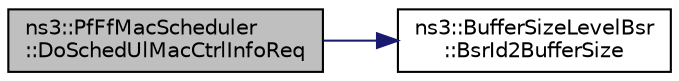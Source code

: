 digraph "ns3::PfFfMacScheduler::DoSchedUlMacCtrlInfoReq"
{
 // LATEX_PDF_SIZE
  edge [fontname="Helvetica",fontsize="10",labelfontname="Helvetica",labelfontsize="10"];
  node [fontname="Helvetica",fontsize="10",shape=record];
  rankdir="LR";
  Node1 [label="ns3::PfFfMacScheduler\l::DoSchedUlMacCtrlInfoReq",height=0.2,width=0.4,color="black", fillcolor="grey75", style="filled", fontcolor="black",tooltip="Sched UL MAC control info request."];
  Node1 -> Node2 [color="midnightblue",fontsize="10",style="solid",fontname="Helvetica"];
  Node2 [label="ns3::BufferSizeLevelBsr\l::BsrId2BufferSize",height=0.2,width=0.4,color="black", fillcolor="white", style="filled",URL="$classns3_1_1_buffer_size_level_bsr.html#a67fc905f267ed8ac5a617fe229699122",tooltip="Convert BSR ID to buffer size."];
}
